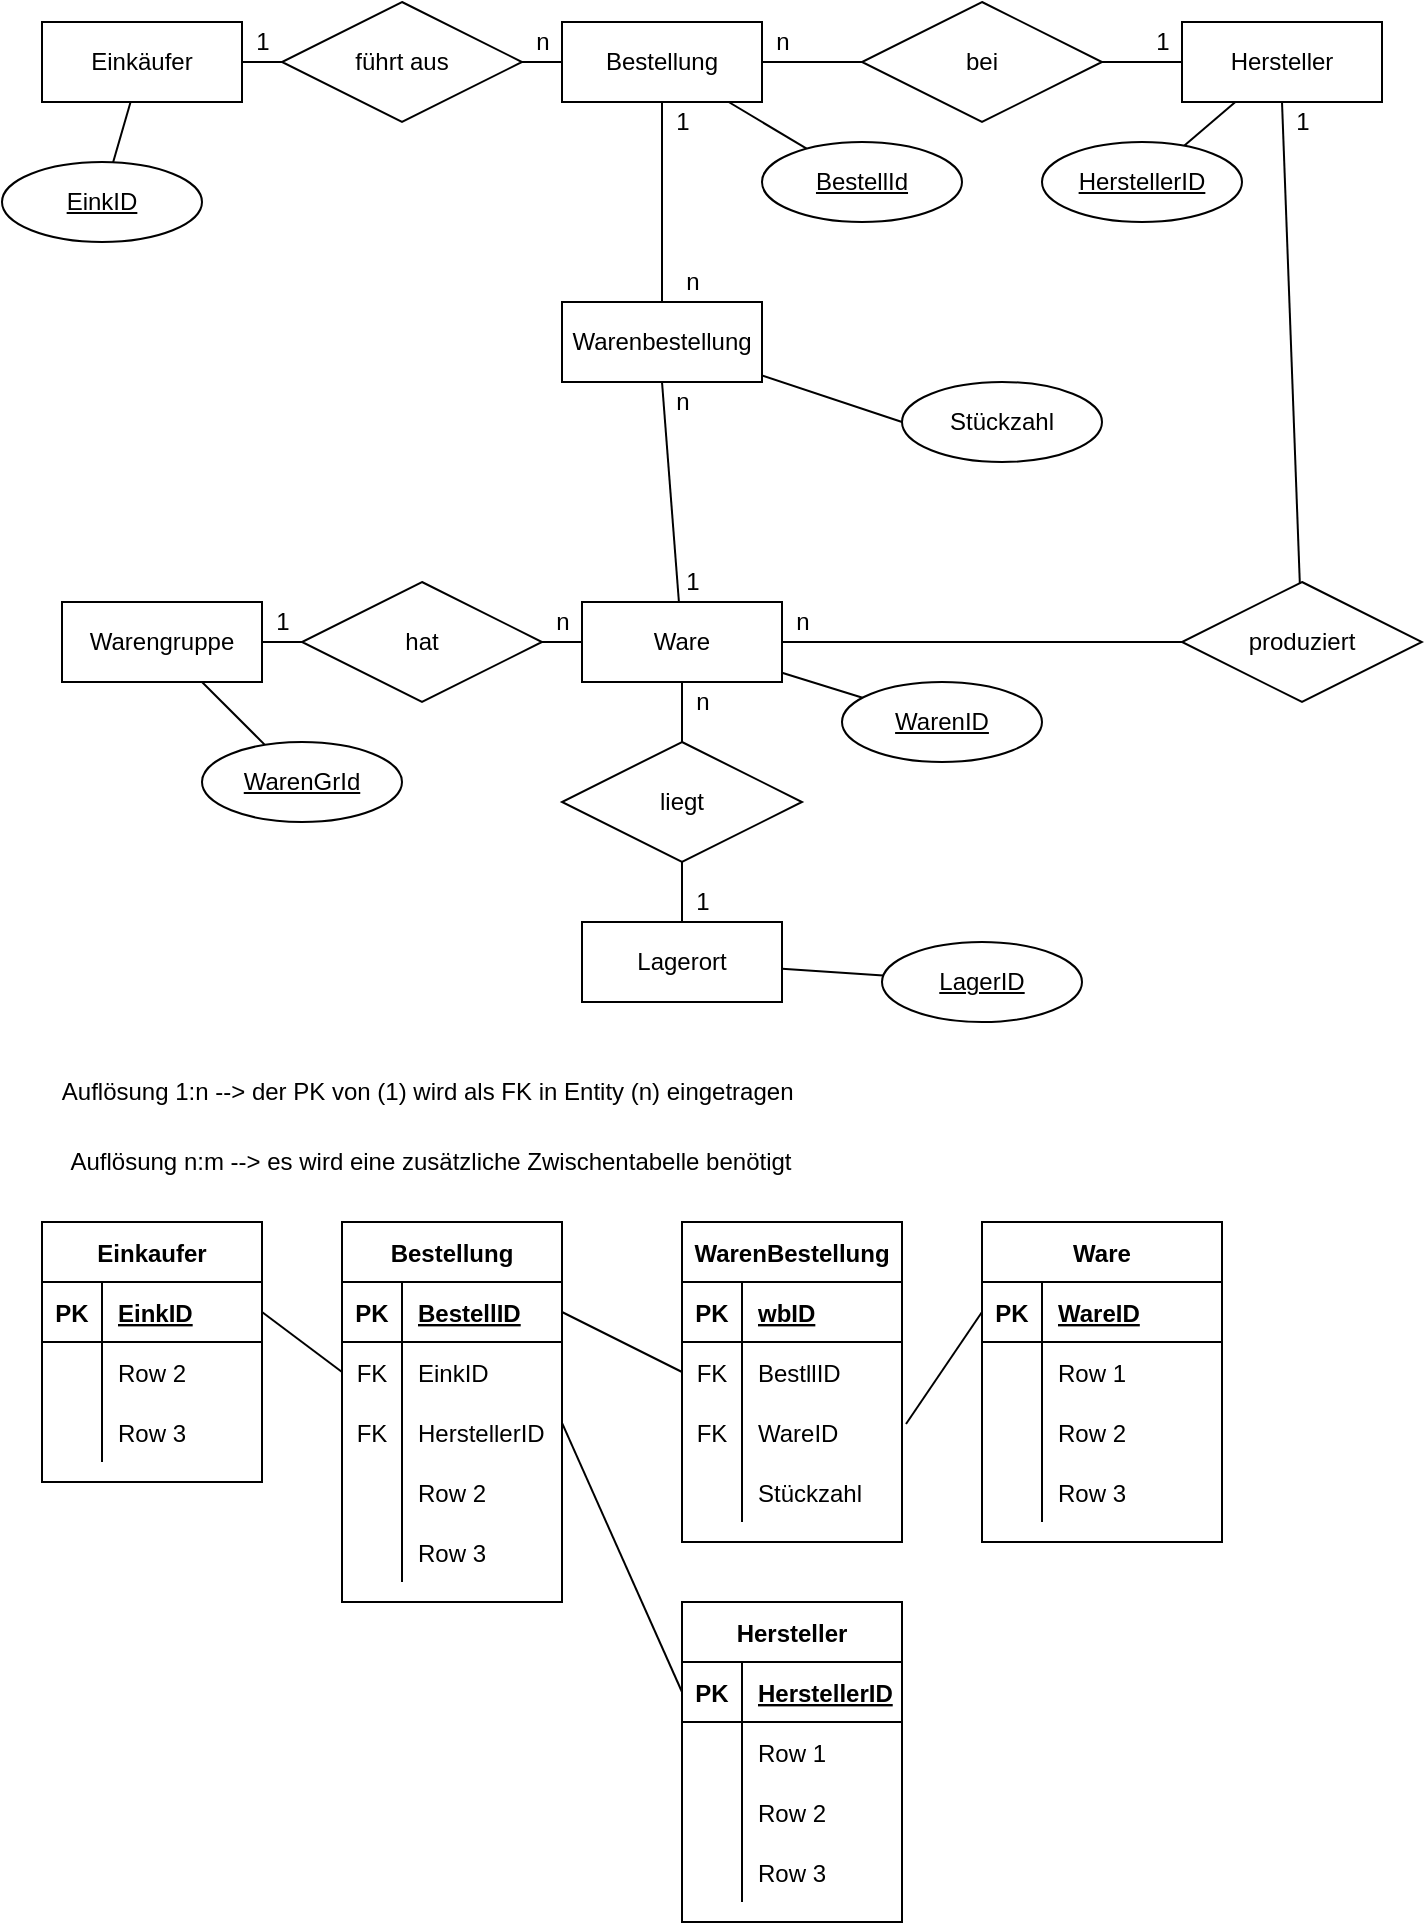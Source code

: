 <mxfile version="14.6.6" type="device"><diagram id="IoLu4jGInj65WEqG2bu1" name="Page-1"><mxGraphModel dx="1081" dy="779" grid="1" gridSize="10" guides="1" tooltips="1" connect="1" arrows="1" fold="1" page="1" pageScale="1" pageWidth="827" pageHeight="1169" math="0" shadow="0"><root><mxCell id="0"/><mxCell id="1" parent="0"/><mxCell id="S1HWUjignlFUCZz4TDGm-43" value="Einkäufer" style="whiteSpace=wrap;html=1;align=center;" parent="1" vertex="1"><mxGeometry x="30" y="40" width="100" height="40" as="geometry"/></mxCell><mxCell id="S1HWUjignlFUCZz4TDGm-64" value="" style="edgeStyle=none;rounded=0;orthogonalLoop=1;jettySize=auto;html=1;endArrow=none;endFill=0;" parent="1" source="S1HWUjignlFUCZz4TDGm-45" target="S1HWUjignlFUCZz4TDGm-62" edge="1"><mxGeometry relative="1" as="geometry"/></mxCell><mxCell id="S1HWUjignlFUCZz4TDGm-45" value="Bestellung" style="whiteSpace=wrap;html=1;align=center;" parent="1" vertex="1"><mxGeometry x="290" y="40" width="100" height="40" as="geometry"/></mxCell><mxCell id="xPG4QVGxuabWmvFTG3OQ-6" style="edgeStyle=none;rounded=0;orthogonalLoop=1;jettySize=auto;html=1;entryX=0.5;entryY=1;entryDx=0;entryDy=0;endArrow=none;endFill=0;" edge="1" parent="1" source="S1HWUjignlFUCZz4TDGm-46" target="xPG4QVGxuabWmvFTG3OQ-2"><mxGeometry relative="1" as="geometry"/></mxCell><mxCell id="S1HWUjignlFUCZz4TDGm-46" value="Ware" style="whiteSpace=wrap;html=1;align=center;" parent="1" vertex="1"><mxGeometry x="300" y="330" width="100" height="40" as="geometry"/></mxCell><mxCell id="S1HWUjignlFUCZz4TDGm-47" value="Hersteller" style="whiteSpace=wrap;html=1;align=center;" parent="1" vertex="1"><mxGeometry x="600" y="40" width="100" height="40" as="geometry"/></mxCell><mxCell id="S1HWUjignlFUCZz4TDGm-48" value="Warengruppe" style="whiteSpace=wrap;html=1;align=center;" parent="1" vertex="1"><mxGeometry x="40" y="330" width="100" height="40" as="geometry"/></mxCell><mxCell id="S1HWUjignlFUCZz4TDGm-49" value="Lagerort" style="whiteSpace=wrap;html=1;align=center;" parent="1" vertex="1"><mxGeometry x="300" y="490" width="100" height="40" as="geometry"/></mxCell><mxCell id="S1HWUjignlFUCZz4TDGm-51" value="" style="edgeStyle=none;rounded=0;orthogonalLoop=1;jettySize=auto;html=1;endArrow=none;endFill=0;" parent="1" source="S1HWUjignlFUCZz4TDGm-50" target="S1HWUjignlFUCZz4TDGm-43" edge="1"><mxGeometry relative="1" as="geometry"/></mxCell><mxCell id="S1HWUjignlFUCZz4TDGm-52" value="" style="edgeStyle=none;rounded=0;orthogonalLoop=1;jettySize=auto;html=1;endArrow=none;endFill=0;" parent="1" source="S1HWUjignlFUCZz4TDGm-50" target="S1HWUjignlFUCZz4TDGm-45" edge="1"><mxGeometry relative="1" as="geometry"/></mxCell><mxCell id="S1HWUjignlFUCZz4TDGm-50" value="führt aus" style="shape=rhombus;perimeter=rhombusPerimeter;whiteSpace=wrap;html=1;align=center;" parent="1" vertex="1"><mxGeometry x="150" y="30" width="120" height="60" as="geometry"/></mxCell><mxCell id="S1HWUjignlFUCZz4TDGm-53" value="n" style="text;html=1;align=center;verticalAlign=middle;resizable=0;points=[];autosize=1;strokeColor=none;" parent="1" vertex="1"><mxGeometry x="270" y="40" width="20" height="20" as="geometry"/></mxCell><mxCell id="S1HWUjignlFUCZz4TDGm-54" value="1" style="text;html=1;align=center;verticalAlign=middle;resizable=0;points=[];autosize=1;strokeColor=none;" parent="1" vertex="1"><mxGeometry x="130" y="40" width="20" height="20" as="geometry"/></mxCell><mxCell id="S1HWUjignlFUCZz4TDGm-65" value="" style="edgeStyle=none;rounded=0;orthogonalLoop=1;jettySize=auto;html=1;endArrow=none;endFill=0;" parent="1" source="S1HWUjignlFUCZz4TDGm-62" target="S1HWUjignlFUCZz4TDGm-47" edge="1"><mxGeometry relative="1" as="geometry"/></mxCell><mxCell id="S1HWUjignlFUCZz4TDGm-62" value="bei" style="shape=rhombus;perimeter=rhombusPerimeter;whiteSpace=wrap;html=1;align=center;" parent="1" vertex="1"><mxGeometry x="440" y="30" width="120" height="60" as="geometry"/></mxCell><mxCell id="S1HWUjignlFUCZz4TDGm-66" value="1" style="text;html=1;align=center;verticalAlign=middle;resizable=0;points=[];autosize=1;strokeColor=none;" parent="1" vertex="1"><mxGeometry x="580" y="40" width="20" height="20" as="geometry"/></mxCell><mxCell id="S1HWUjignlFUCZz4TDGm-67" value="n" style="text;html=1;align=center;verticalAlign=middle;resizable=0;points=[];autosize=1;strokeColor=none;" parent="1" vertex="1"><mxGeometry x="390" y="40" width="20" height="20" as="geometry"/></mxCell><mxCell id="S1HWUjignlFUCZz4TDGm-69" style="edgeStyle=none;rounded=0;orthogonalLoop=1;jettySize=auto;html=1;entryX=0.5;entryY=1;entryDx=0;entryDy=0;endArrow=none;endFill=0;" parent="1" source="S1HWUjignlFUCZz4TDGm-68" target="S1HWUjignlFUCZz4TDGm-47" edge="1"><mxGeometry relative="1" as="geometry"/></mxCell><mxCell id="S1HWUjignlFUCZz4TDGm-70" style="edgeStyle=none;rounded=0;orthogonalLoop=1;jettySize=auto;html=1;endArrow=none;endFill=0;" parent="1" source="S1HWUjignlFUCZz4TDGm-68" target="S1HWUjignlFUCZz4TDGm-46" edge="1"><mxGeometry relative="1" as="geometry"/></mxCell><mxCell id="S1HWUjignlFUCZz4TDGm-68" value="produziert" style="shape=rhombus;perimeter=rhombusPerimeter;whiteSpace=wrap;html=1;align=center;" parent="1" vertex="1"><mxGeometry x="600" y="320" width="120" height="60" as="geometry"/></mxCell><mxCell id="S1HWUjignlFUCZz4TDGm-71" value="1" style="text;html=1;align=center;verticalAlign=middle;resizable=0;points=[];autosize=1;strokeColor=none;" parent="1" vertex="1"><mxGeometry x="650" y="80" width="20" height="20" as="geometry"/></mxCell><mxCell id="S1HWUjignlFUCZz4TDGm-72" value="n" style="text;html=1;align=center;verticalAlign=middle;resizable=0;points=[];autosize=1;strokeColor=none;" parent="1" vertex="1"><mxGeometry x="400" y="330" width="20" height="20" as="geometry"/></mxCell><mxCell id="S1HWUjignlFUCZz4TDGm-74" value="" style="edgeStyle=none;rounded=0;orthogonalLoop=1;jettySize=auto;html=1;endArrow=none;endFill=0;" parent="1" source="S1HWUjignlFUCZz4TDGm-73" target="S1HWUjignlFUCZz4TDGm-48" edge="1"><mxGeometry relative="1" as="geometry"/></mxCell><mxCell id="S1HWUjignlFUCZz4TDGm-76" style="edgeStyle=none;rounded=0;orthogonalLoop=1;jettySize=auto;html=1;entryX=0;entryY=0.5;entryDx=0;entryDy=0;endArrow=none;endFill=0;" parent="1" source="S1HWUjignlFUCZz4TDGm-73" target="S1HWUjignlFUCZz4TDGm-46" edge="1"><mxGeometry relative="1" as="geometry"/></mxCell><mxCell id="S1HWUjignlFUCZz4TDGm-73" value="hat" style="shape=rhombus;perimeter=rhombusPerimeter;whiteSpace=wrap;html=1;align=center;" parent="1" vertex="1"><mxGeometry x="160" y="320" width="120" height="60" as="geometry"/></mxCell><mxCell id="S1HWUjignlFUCZz4TDGm-77" value="1" style="text;html=1;align=center;verticalAlign=middle;resizable=0;points=[];autosize=1;strokeColor=none;" parent="1" vertex="1"><mxGeometry x="140" y="330" width="20" height="20" as="geometry"/></mxCell><mxCell id="S1HWUjignlFUCZz4TDGm-78" value="n" style="text;html=1;align=center;verticalAlign=middle;resizable=0;points=[];autosize=1;strokeColor=none;" parent="1" vertex="1"><mxGeometry x="280" y="330" width="20" height="20" as="geometry"/></mxCell><mxCell id="S1HWUjignlFUCZz4TDGm-80" value="" style="edgeStyle=none;rounded=0;orthogonalLoop=1;jettySize=auto;html=1;endArrow=none;endFill=0;entryX=0.5;entryY=1;entryDx=0;entryDy=0;" parent="1" source="S1HWUjignlFUCZz4TDGm-79" target="S1HWUjignlFUCZz4TDGm-46" edge="1"><mxGeometry relative="1" as="geometry"/></mxCell><mxCell id="S1HWUjignlFUCZz4TDGm-81" value="" style="edgeStyle=none;rounded=0;orthogonalLoop=1;jettySize=auto;html=1;endArrow=none;endFill=0;" parent="1" source="S1HWUjignlFUCZz4TDGm-79" target="S1HWUjignlFUCZz4TDGm-49" edge="1"><mxGeometry relative="1" as="geometry"/></mxCell><mxCell id="S1HWUjignlFUCZz4TDGm-79" value="liegt" style="shape=rhombus;perimeter=rhombusPerimeter;whiteSpace=wrap;html=1;align=center;" parent="1" vertex="1"><mxGeometry x="290" y="400" width="120" height="60" as="geometry"/></mxCell><mxCell id="S1HWUjignlFUCZz4TDGm-82" value="n" style="text;html=1;align=center;verticalAlign=middle;resizable=0;points=[];autosize=1;strokeColor=none;" parent="1" vertex="1"><mxGeometry x="350" y="370" width="20" height="20" as="geometry"/></mxCell><mxCell id="S1HWUjignlFUCZz4TDGm-83" value="1" style="text;html=1;align=center;verticalAlign=middle;resizable=0;points=[];autosize=1;strokeColor=none;" parent="1" vertex="1"><mxGeometry x="350" y="470" width="20" height="20" as="geometry"/></mxCell><mxCell id="S1HWUjignlFUCZz4TDGm-85" value="" style="edgeStyle=none;rounded=0;orthogonalLoop=1;jettySize=auto;html=1;endArrow=none;endFill=0;" parent="1" source="S1HWUjignlFUCZz4TDGm-84" target="S1HWUjignlFUCZz4TDGm-43" edge="1"><mxGeometry relative="1" as="geometry"/></mxCell><mxCell id="S1HWUjignlFUCZz4TDGm-84" value="EinkID" style="ellipse;whiteSpace=wrap;html=1;align=center;fontStyle=4;" parent="1" vertex="1"><mxGeometry x="10" y="110" width="100" height="40" as="geometry"/></mxCell><mxCell id="S1HWUjignlFUCZz4TDGm-87" value="" style="edgeStyle=none;rounded=0;orthogonalLoop=1;jettySize=auto;html=1;endArrow=none;endFill=0;" parent="1" source="S1HWUjignlFUCZz4TDGm-86" target="S1HWUjignlFUCZz4TDGm-45" edge="1"><mxGeometry relative="1" as="geometry"/></mxCell><mxCell id="S1HWUjignlFUCZz4TDGm-86" value="BestellId" style="ellipse;whiteSpace=wrap;html=1;align=center;fontStyle=4;" parent="1" vertex="1"><mxGeometry x="390" y="100" width="100" height="40" as="geometry"/></mxCell><mxCell id="S1HWUjignlFUCZz4TDGm-93" style="edgeStyle=none;rounded=0;orthogonalLoop=1;jettySize=auto;html=1;endArrow=none;endFill=0;" parent="1" source="S1HWUjignlFUCZz4TDGm-88" target="S1HWUjignlFUCZz4TDGm-46" edge="1"><mxGeometry relative="1" as="geometry"/></mxCell><mxCell id="S1HWUjignlFUCZz4TDGm-88" value="WarenID" style="ellipse;whiteSpace=wrap;html=1;align=center;fontStyle=4;" parent="1" vertex="1"><mxGeometry x="430" y="370" width="100" height="40" as="geometry"/></mxCell><mxCell id="S1HWUjignlFUCZz4TDGm-92" style="edgeStyle=none;rounded=0;orthogonalLoop=1;jettySize=auto;html=1;endArrow=none;endFill=0;" parent="1" source="S1HWUjignlFUCZz4TDGm-89" target="S1HWUjignlFUCZz4TDGm-47" edge="1"><mxGeometry relative="1" as="geometry"/></mxCell><mxCell id="S1HWUjignlFUCZz4TDGm-89" value="HerstellerID" style="ellipse;whiteSpace=wrap;html=1;align=center;fontStyle=4;" parent="1" vertex="1"><mxGeometry x="530" y="100" width="100" height="40" as="geometry"/></mxCell><mxCell id="S1HWUjignlFUCZz4TDGm-94" style="edgeStyle=none;rounded=0;orthogonalLoop=1;jettySize=auto;html=1;endArrow=none;endFill=0;" parent="1" source="S1HWUjignlFUCZz4TDGm-90" target="S1HWUjignlFUCZz4TDGm-48" edge="1"><mxGeometry relative="1" as="geometry"/></mxCell><mxCell id="S1HWUjignlFUCZz4TDGm-90" value="WarenGrId" style="ellipse;whiteSpace=wrap;html=1;align=center;fontStyle=4;" parent="1" vertex="1"><mxGeometry x="110" y="400" width="100" height="40" as="geometry"/></mxCell><mxCell id="S1HWUjignlFUCZz4TDGm-95" style="edgeStyle=none;rounded=0;orthogonalLoop=1;jettySize=auto;html=1;endArrow=none;endFill=0;" parent="1" source="S1HWUjignlFUCZz4TDGm-91" target="S1HWUjignlFUCZz4TDGm-49" edge="1"><mxGeometry relative="1" as="geometry"/></mxCell><mxCell id="S1HWUjignlFUCZz4TDGm-91" value="LagerID" style="ellipse;whiteSpace=wrap;html=1;align=center;fontStyle=4;" parent="1" vertex="1"><mxGeometry x="450" y="500" width="100" height="40" as="geometry"/></mxCell><mxCell id="S1HWUjignlFUCZz4TDGm-100" value="Auflösung 1:n --&amp;gt; der PK von (1) wird als FK in Entity (n) eingetragen&amp;nbsp;" style="text;html=1;align=center;verticalAlign=middle;resizable=0;points=[];autosize=1;strokeColor=none;" parent="1" vertex="1"><mxGeometry x="34" y="565" width="380" height="20" as="geometry"/></mxCell><mxCell id="S1HWUjignlFUCZz4TDGm-101" value="Auflösung n:m --&amp;gt; es wird eine zusätzliche Zwischentabelle benötigt" style="text;html=1;align=center;verticalAlign=middle;resizable=0;points=[];autosize=1;strokeColor=none;" parent="1" vertex="1"><mxGeometry x="34" y="600" width="380" height="20" as="geometry"/></mxCell><mxCell id="S1HWUjignlFUCZz4TDGm-104" value="Einkaufer" style="shape=table;startSize=30;container=1;collapsible=1;childLayout=tableLayout;fixedRows=1;rowLines=0;fontStyle=1;align=center;resizeLast=1;" parent="1" vertex="1"><mxGeometry x="30" y="640" width="110" height="130" as="geometry"/></mxCell><mxCell id="S1HWUjignlFUCZz4TDGm-105" value="" style="shape=partialRectangle;collapsible=0;dropTarget=0;pointerEvents=0;fillColor=none;top=0;left=0;bottom=1;right=0;points=[[0,0.5],[1,0.5]];portConstraint=eastwest;" parent="S1HWUjignlFUCZz4TDGm-104" vertex="1"><mxGeometry y="30" width="110" height="30" as="geometry"/></mxCell><mxCell id="S1HWUjignlFUCZz4TDGm-106" value="PK" style="shape=partialRectangle;connectable=0;fillColor=none;top=0;left=0;bottom=0;right=0;fontStyle=1;overflow=hidden;" parent="S1HWUjignlFUCZz4TDGm-105" vertex="1"><mxGeometry width="30" height="30" as="geometry"/></mxCell><mxCell id="S1HWUjignlFUCZz4TDGm-107" value="EinkID" style="shape=partialRectangle;connectable=0;fillColor=none;top=0;left=0;bottom=0;right=0;align=left;spacingLeft=6;fontStyle=5;overflow=hidden;" parent="S1HWUjignlFUCZz4TDGm-105" vertex="1"><mxGeometry x="30" width="80" height="30" as="geometry"/></mxCell><mxCell id="S1HWUjignlFUCZz4TDGm-111" value="" style="shape=partialRectangle;collapsible=0;dropTarget=0;pointerEvents=0;fillColor=none;top=0;left=0;bottom=0;right=0;points=[[0,0.5],[1,0.5]];portConstraint=eastwest;" parent="S1HWUjignlFUCZz4TDGm-104" vertex="1"><mxGeometry y="60" width="110" height="30" as="geometry"/></mxCell><mxCell id="S1HWUjignlFUCZz4TDGm-112" value="" style="shape=partialRectangle;connectable=0;fillColor=none;top=0;left=0;bottom=0;right=0;editable=1;overflow=hidden;" parent="S1HWUjignlFUCZz4TDGm-111" vertex="1"><mxGeometry width="30" height="30" as="geometry"/></mxCell><mxCell id="S1HWUjignlFUCZz4TDGm-113" value="Row 2" style="shape=partialRectangle;connectable=0;fillColor=none;top=0;left=0;bottom=0;right=0;align=left;spacingLeft=6;overflow=hidden;" parent="S1HWUjignlFUCZz4TDGm-111" vertex="1"><mxGeometry x="30" width="80" height="30" as="geometry"/></mxCell><mxCell id="S1HWUjignlFUCZz4TDGm-114" value="" style="shape=partialRectangle;collapsible=0;dropTarget=0;pointerEvents=0;fillColor=none;top=0;left=0;bottom=0;right=0;points=[[0,0.5],[1,0.5]];portConstraint=eastwest;" parent="S1HWUjignlFUCZz4TDGm-104" vertex="1"><mxGeometry y="90" width="110" height="30" as="geometry"/></mxCell><mxCell id="S1HWUjignlFUCZz4TDGm-115" value="" style="shape=partialRectangle;connectable=0;fillColor=none;top=0;left=0;bottom=0;right=0;editable=1;overflow=hidden;" parent="S1HWUjignlFUCZz4TDGm-114" vertex="1"><mxGeometry width="30" height="30" as="geometry"/></mxCell><mxCell id="S1HWUjignlFUCZz4TDGm-116" value="Row 3" style="shape=partialRectangle;connectable=0;fillColor=none;top=0;left=0;bottom=0;right=0;align=left;spacingLeft=6;overflow=hidden;" parent="S1HWUjignlFUCZz4TDGm-114" vertex="1"><mxGeometry x="30" width="80" height="30" as="geometry"/></mxCell><mxCell id="S1HWUjignlFUCZz4TDGm-150" style="edgeStyle=none;rounded=0;orthogonalLoop=1;jettySize=auto;html=1;entryX=0;entryY=0.5;entryDx=0;entryDy=0;endArrow=none;endFill=0;exitX=0.999;exitY=0.341;exitDx=0;exitDy=0;exitPerimeter=0;" parent="1" source="S1HWUjignlFUCZz4TDGm-108" target="S1HWUjignlFUCZz4TDGm-135" edge="1"><mxGeometry relative="1" as="geometry"/></mxCell><mxCell id="S1HWUjignlFUCZz4TDGm-117" value="Bestellung" style="shape=table;startSize=30;container=1;collapsible=1;childLayout=tableLayout;fixedRows=1;rowLines=0;fontStyle=1;align=center;resizeLast=1;" parent="1" vertex="1"><mxGeometry x="180" y="640" width="110" height="190" as="geometry"/></mxCell><mxCell id="S1HWUjignlFUCZz4TDGm-118" value="" style="shape=partialRectangle;collapsible=0;dropTarget=0;pointerEvents=0;fillColor=none;top=0;left=0;bottom=1;right=0;points=[[0,0.5],[1,0.5]];portConstraint=eastwest;" parent="S1HWUjignlFUCZz4TDGm-117" vertex="1"><mxGeometry y="30" width="110" height="30" as="geometry"/></mxCell><mxCell id="S1HWUjignlFUCZz4TDGm-119" value="PK" style="shape=partialRectangle;connectable=0;fillColor=none;top=0;left=0;bottom=0;right=0;fontStyle=1;overflow=hidden;" parent="S1HWUjignlFUCZz4TDGm-118" vertex="1"><mxGeometry width="30" height="30" as="geometry"/></mxCell><mxCell id="S1HWUjignlFUCZz4TDGm-120" value="BestellID" style="shape=partialRectangle;connectable=0;fillColor=none;top=0;left=0;bottom=0;right=0;align=left;spacingLeft=6;fontStyle=5;overflow=hidden;" parent="S1HWUjignlFUCZz4TDGm-118" vertex="1"><mxGeometry x="30" width="80" height="30" as="geometry"/></mxCell><mxCell id="S1HWUjignlFUCZz4TDGm-121" value="" style="shape=partialRectangle;collapsible=0;dropTarget=0;pointerEvents=0;fillColor=none;top=0;left=0;bottom=0;right=0;points=[[0,0.5],[1,0.5]];portConstraint=eastwest;" parent="S1HWUjignlFUCZz4TDGm-117" vertex="1"><mxGeometry y="60" width="110" height="30" as="geometry"/></mxCell><mxCell id="S1HWUjignlFUCZz4TDGm-122" value="FK" style="shape=partialRectangle;connectable=0;fillColor=none;top=0;left=0;bottom=0;right=0;editable=1;overflow=hidden;" parent="S1HWUjignlFUCZz4TDGm-121" vertex="1"><mxGeometry width="30" height="30" as="geometry"/></mxCell><mxCell id="S1HWUjignlFUCZz4TDGm-123" value="EinkID" style="shape=partialRectangle;connectable=0;fillColor=none;top=0;left=0;bottom=0;right=0;align=left;spacingLeft=6;overflow=hidden;" parent="S1HWUjignlFUCZz4TDGm-121" vertex="1"><mxGeometry x="30" width="80" height="30" as="geometry"/></mxCell><mxCell id="S1HWUjignlFUCZz4TDGm-108" value="" style="shape=partialRectangle;collapsible=0;dropTarget=0;pointerEvents=0;fillColor=none;top=0;left=0;bottom=0;right=0;points=[[0,0.5],[1,0.5]];portConstraint=eastwest;" parent="S1HWUjignlFUCZz4TDGm-117" vertex="1"><mxGeometry y="90" width="110" height="30" as="geometry"/></mxCell><mxCell id="S1HWUjignlFUCZz4TDGm-109" value="FK" style="shape=partialRectangle;connectable=0;fillColor=none;top=0;left=0;bottom=0;right=0;editable=1;overflow=hidden;" parent="S1HWUjignlFUCZz4TDGm-108" vertex="1"><mxGeometry width="30" height="30" as="geometry"/></mxCell><mxCell id="S1HWUjignlFUCZz4TDGm-110" value="HerstellerID" style="shape=partialRectangle;connectable=0;fillColor=none;top=0;left=0;bottom=0;right=0;align=left;spacingLeft=6;overflow=hidden;" parent="S1HWUjignlFUCZz4TDGm-108" vertex="1"><mxGeometry x="30" width="80" height="30" as="geometry"/></mxCell><mxCell id="S1HWUjignlFUCZz4TDGm-124" value="" style="shape=partialRectangle;collapsible=0;dropTarget=0;pointerEvents=0;fillColor=none;top=0;left=0;bottom=0;right=0;points=[[0,0.5],[1,0.5]];portConstraint=eastwest;" parent="S1HWUjignlFUCZz4TDGm-117" vertex="1"><mxGeometry y="120" width="110" height="30" as="geometry"/></mxCell><mxCell id="S1HWUjignlFUCZz4TDGm-125" value="" style="shape=partialRectangle;connectable=0;fillColor=none;top=0;left=0;bottom=0;right=0;editable=1;overflow=hidden;" parent="S1HWUjignlFUCZz4TDGm-124" vertex="1"><mxGeometry width="30" height="30" as="geometry"/></mxCell><mxCell id="S1HWUjignlFUCZz4TDGm-126" value="Row 2" style="shape=partialRectangle;connectable=0;fillColor=none;top=0;left=0;bottom=0;right=0;align=left;spacingLeft=6;overflow=hidden;" parent="S1HWUjignlFUCZz4TDGm-124" vertex="1"><mxGeometry x="30" width="80" height="30" as="geometry"/></mxCell><mxCell id="S1HWUjignlFUCZz4TDGm-127" value="" style="shape=partialRectangle;collapsible=0;dropTarget=0;pointerEvents=0;fillColor=none;top=0;left=0;bottom=0;right=0;points=[[0,0.5],[1,0.5]];portConstraint=eastwest;" parent="S1HWUjignlFUCZz4TDGm-117" vertex="1"><mxGeometry y="150" width="110" height="30" as="geometry"/></mxCell><mxCell id="S1HWUjignlFUCZz4TDGm-128" value="" style="shape=partialRectangle;connectable=0;fillColor=none;top=0;left=0;bottom=0;right=0;editable=1;overflow=hidden;" parent="S1HWUjignlFUCZz4TDGm-127" vertex="1"><mxGeometry width="30" height="30" as="geometry"/></mxCell><mxCell id="S1HWUjignlFUCZz4TDGm-129" value="Row 3" style="shape=partialRectangle;connectable=0;fillColor=none;top=0;left=0;bottom=0;right=0;align=left;spacingLeft=6;overflow=hidden;" parent="S1HWUjignlFUCZz4TDGm-127" vertex="1"><mxGeometry x="30" width="80" height="30" as="geometry"/></mxCell><mxCell id="S1HWUjignlFUCZz4TDGm-130" style="edgeStyle=none;rounded=0;orthogonalLoop=1;jettySize=auto;html=1;entryX=0;entryY=0.5;entryDx=0;entryDy=0;endArrow=none;endFill=0;exitX=1;exitY=0.5;exitDx=0;exitDy=0;" parent="1" source="S1HWUjignlFUCZz4TDGm-105" target="S1HWUjignlFUCZz4TDGm-121" edge="1"><mxGeometry relative="1" as="geometry"/></mxCell><mxCell id="S1HWUjignlFUCZz4TDGm-134" value="Hersteller" style="shape=table;startSize=30;container=1;collapsible=1;childLayout=tableLayout;fixedRows=1;rowLines=0;fontStyle=1;align=center;resizeLast=1;" parent="1" vertex="1"><mxGeometry x="350" y="830" width="110" height="160" as="geometry"/></mxCell><mxCell id="S1HWUjignlFUCZz4TDGm-135" value="" style="shape=partialRectangle;collapsible=0;dropTarget=0;pointerEvents=0;fillColor=none;top=0;left=0;bottom=1;right=0;points=[[0,0.5],[1,0.5]];portConstraint=eastwest;" parent="S1HWUjignlFUCZz4TDGm-134" vertex="1"><mxGeometry y="30" width="110" height="30" as="geometry"/></mxCell><mxCell id="S1HWUjignlFUCZz4TDGm-136" value="PK" style="shape=partialRectangle;connectable=0;fillColor=none;top=0;left=0;bottom=0;right=0;fontStyle=1;overflow=hidden;" parent="S1HWUjignlFUCZz4TDGm-135" vertex="1"><mxGeometry width="30" height="30" as="geometry"/></mxCell><mxCell id="S1HWUjignlFUCZz4TDGm-137" value="HerstellerID" style="shape=partialRectangle;connectable=0;fillColor=none;top=0;left=0;bottom=0;right=0;align=left;spacingLeft=6;fontStyle=5;overflow=hidden;" parent="S1HWUjignlFUCZz4TDGm-135" vertex="1"><mxGeometry x="30" width="80" height="30" as="geometry"/></mxCell><mxCell id="S1HWUjignlFUCZz4TDGm-141" value="" style="shape=partialRectangle;collapsible=0;dropTarget=0;pointerEvents=0;fillColor=none;top=0;left=0;bottom=0;right=0;points=[[0,0.5],[1,0.5]];portConstraint=eastwest;" parent="S1HWUjignlFUCZz4TDGm-134" vertex="1"><mxGeometry y="60" width="110" height="30" as="geometry"/></mxCell><mxCell id="S1HWUjignlFUCZz4TDGm-142" value="" style="shape=partialRectangle;connectable=0;fillColor=none;top=0;left=0;bottom=0;right=0;editable=1;overflow=hidden;" parent="S1HWUjignlFUCZz4TDGm-141" vertex="1"><mxGeometry width="30" height="30" as="geometry"/></mxCell><mxCell id="S1HWUjignlFUCZz4TDGm-143" value="Row 1" style="shape=partialRectangle;connectable=0;fillColor=none;top=0;left=0;bottom=0;right=0;align=left;spacingLeft=6;overflow=hidden;" parent="S1HWUjignlFUCZz4TDGm-141" vertex="1"><mxGeometry x="30" width="80" height="30" as="geometry"/></mxCell><mxCell id="S1HWUjignlFUCZz4TDGm-144" value="" style="shape=partialRectangle;collapsible=0;dropTarget=0;pointerEvents=0;fillColor=none;top=0;left=0;bottom=0;right=0;points=[[0,0.5],[1,0.5]];portConstraint=eastwest;" parent="S1HWUjignlFUCZz4TDGm-134" vertex="1"><mxGeometry y="90" width="110" height="30" as="geometry"/></mxCell><mxCell id="S1HWUjignlFUCZz4TDGm-145" value="" style="shape=partialRectangle;connectable=0;fillColor=none;top=0;left=0;bottom=0;right=0;editable=1;overflow=hidden;" parent="S1HWUjignlFUCZz4TDGm-144" vertex="1"><mxGeometry width="30" height="30" as="geometry"/></mxCell><mxCell id="S1HWUjignlFUCZz4TDGm-146" value="Row 2" style="shape=partialRectangle;connectable=0;fillColor=none;top=0;left=0;bottom=0;right=0;align=left;spacingLeft=6;overflow=hidden;" parent="S1HWUjignlFUCZz4TDGm-144" vertex="1"><mxGeometry x="30" width="80" height="30" as="geometry"/></mxCell><mxCell id="S1HWUjignlFUCZz4TDGm-147" value="" style="shape=partialRectangle;collapsible=0;dropTarget=0;pointerEvents=0;fillColor=none;top=0;left=0;bottom=0;right=0;points=[[0,0.5],[1,0.5]];portConstraint=eastwest;" parent="S1HWUjignlFUCZz4TDGm-134" vertex="1"><mxGeometry y="120" width="110" height="30" as="geometry"/></mxCell><mxCell id="S1HWUjignlFUCZz4TDGm-148" value="" style="shape=partialRectangle;connectable=0;fillColor=none;top=0;left=0;bottom=0;right=0;editable=1;overflow=hidden;" parent="S1HWUjignlFUCZz4TDGm-147" vertex="1"><mxGeometry width="30" height="30" as="geometry"/></mxCell><mxCell id="S1HWUjignlFUCZz4TDGm-149" value="Row 3" style="shape=partialRectangle;connectable=0;fillColor=none;top=0;left=0;bottom=0;right=0;align=left;spacingLeft=6;overflow=hidden;" parent="S1HWUjignlFUCZz4TDGm-147" vertex="1"><mxGeometry x="30" width="80" height="30" as="geometry"/></mxCell><mxCell id="S1HWUjignlFUCZz4TDGm-178" style="edgeStyle=none;rounded=0;orthogonalLoop=1;jettySize=auto;html=1;entryX=0;entryY=0.5;entryDx=0;entryDy=0;endArrow=none;endFill=0;" parent="1" target="S1HWUjignlFUCZz4TDGm-166" edge="1"><mxGeometry relative="1" as="geometry"><mxPoint x="462" y="741" as="sourcePoint"/></mxGeometry></mxCell><mxCell id="S1HWUjignlFUCZz4TDGm-151" value="WarenBestellung" style="shape=table;startSize=30;container=1;collapsible=1;childLayout=tableLayout;fixedRows=1;rowLines=0;fontStyle=1;align=center;resizeLast=1;" parent="1" vertex="1"><mxGeometry x="350" y="640" width="110" height="160" as="geometry"/></mxCell><mxCell id="S1HWUjignlFUCZz4TDGm-152" value="" style="shape=partialRectangle;collapsible=0;dropTarget=0;pointerEvents=0;fillColor=none;top=0;left=0;bottom=1;right=0;points=[[0,0.5],[1,0.5]];portConstraint=eastwest;" parent="S1HWUjignlFUCZz4TDGm-151" vertex="1"><mxGeometry y="30" width="110" height="30" as="geometry"/></mxCell><mxCell id="S1HWUjignlFUCZz4TDGm-153" value="PK" style="shape=partialRectangle;connectable=0;fillColor=none;top=0;left=0;bottom=0;right=0;fontStyle=1;overflow=hidden;" parent="S1HWUjignlFUCZz4TDGm-152" vertex="1"><mxGeometry width="30" height="30" as="geometry"/></mxCell><mxCell id="S1HWUjignlFUCZz4TDGm-154" value="wbID" style="shape=partialRectangle;connectable=0;fillColor=none;top=0;left=0;bottom=0;right=0;align=left;spacingLeft=6;fontStyle=5;overflow=hidden;" parent="S1HWUjignlFUCZz4TDGm-152" vertex="1"><mxGeometry x="30" width="80" height="30" as="geometry"/></mxCell><mxCell id="S1HWUjignlFUCZz4TDGm-155" value="" style="shape=partialRectangle;collapsible=0;dropTarget=0;pointerEvents=0;fillColor=none;top=0;left=0;bottom=0;right=0;points=[[0,0.5],[1,0.5]];portConstraint=eastwest;" parent="S1HWUjignlFUCZz4TDGm-151" vertex="1"><mxGeometry y="60" width="110" height="30" as="geometry"/></mxCell><mxCell id="S1HWUjignlFUCZz4TDGm-156" value="FK" style="shape=partialRectangle;connectable=0;fillColor=none;top=0;left=0;bottom=0;right=0;editable=1;overflow=hidden;" parent="S1HWUjignlFUCZz4TDGm-155" vertex="1"><mxGeometry width="30" height="30" as="geometry"/></mxCell><mxCell id="S1HWUjignlFUCZz4TDGm-157" value="BestllID" style="shape=partialRectangle;connectable=0;fillColor=none;top=0;left=0;bottom=0;right=0;align=left;spacingLeft=6;overflow=hidden;" parent="S1HWUjignlFUCZz4TDGm-155" vertex="1"><mxGeometry x="30" width="80" height="30" as="geometry"/></mxCell><mxCell id="S1HWUjignlFUCZz4TDGm-158" value="" style="shape=partialRectangle;collapsible=0;dropTarget=0;pointerEvents=0;fillColor=none;top=0;left=0;bottom=0;right=0;points=[[0,0.5],[1,0.5]];portConstraint=eastwest;" parent="S1HWUjignlFUCZz4TDGm-151" vertex="1"><mxGeometry y="90" width="110" height="30" as="geometry"/></mxCell><mxCell id="S1HWUjignlFUCZz4TDGm-159" value="FK" style="shape=partialRectangle;connectable=0;fillColor=none;top=0;left=0;bottom=0;right=0;editable=1;overflow=hidden;" parent="S1HWUjignlFUCZz4TDGm-158" vertex="1"><mxGeometry width="30" height="30" as="geometry"/></mxCell><mxCell id="S1HWUjignlFUCZz4TDGm-160" value="WareID" style="shape=partialRectangle;connectable=0;fillColor=none;top=0;left=0;bottom=0;right=0;align=left;spacingLeft=6;overflow=hidden;" parent="S1HWUjignlFUCZz4TDGm-158" vertex="1"><mxGeometry x="30" width="80" height="30" as="geometry"/></mxCell><mxCell id="S1HWUjignlFUCZz4TDGm-161" value="" style="shape=partialRectangle;collapsible=0;dropTarget=0;pointerEvents=0;fillColor=none;top=0;left=0;bottom=0;right=0;points=[[0,0.5],[1,0.5]];portConstraint=eastwest;" parent="S1HWUjignlFUCZz4TDGm-151" vertex="1"><mxGeometry y="120" width="110" height="30" as="geometry"/></mxCell><mxCell id="S1HWUjignlFUCZz4TDGm-162" value="" style="shape=partialRectangle;connectable=0;fillColor=none;top=0;left=0;bottom=0;right=0;editable=1;overflow=hidden;" parent="S1HWUjignlFUCZz4TDGm-161" vertex="1"><mxGeometry width="30" height="30" as="geometry"/></mxCell><mxCell id="S1HWUjignlFUCZz4TDGm-163" value="Stückzahl" style="shape=partialRectangle;connectable=0;fillColor=none;top=0;left=0;bottom=0;right=0;align=left;spacingLeft=6;overflow=hidden;" parent="S1HWUjignlFUCZz4TDGm-161" vertex="1"><mxGeometry x="30" width="80" height="30" as="geometry"/></mxCell><mxCell id="S1HWUjignlFUCZz4TDGm-164" style="edgeStyle=none;rounded=0;orthogonalLoop=1;jettySize=auto;html=1;entryX=0;entryY=0.5;entryDx=0;entryDy=0;endArrow=none;endFill=0;exitX=1;exitY=0.5;exitDx=0;exitDy=0;" parent="1" source="S1HWUjignlFUCZz4TDGm-118" target="S1HWUjignlFUCZz4TDGm-155" edge="1"><mxGeometry relative="1" as="geometry"/></mxCell><mxCell id="S1HWUjignlFUCZz4TDGm-165" value="Ware" style="shape=table;startSize=30;container=1;collapsible=1;childLayout=tableLayout;fixedRows=1;rowLines=0;fontStyle=1;align=center;resizeLast=1;" parent="1" vertex="1"><mxGeometry x="500" y="640" width="120" height="160" as="geometry"/></mxCell><mxCell id="S1HWUjignlFUCZz4TDGm-166" value="" style="shape=partialRectangle;collapsible=0;dropTarget=0;pointerEvents=0;fillColor=none;top=0;left=0;bottom=1;right=0;points=[[0,0.5],[1,0.5]];portConstraint=eastwest;" parent="S1HWUjignlFUCZz4TDGm-165" vertex="1"><mxGeometry y="30" width="120" height="30" as="geometry"/></mxCell><mxCell id="S1HWUjignlFUCZz4TDGm-167" value="PK" style="shape=partialRectangle;connectable=0;fillColor=none;top=0;left=0;bottom=0;right=0;fontStyle=1;overflow=hidden;" parent="S1HWUjignlFUCZz4TDGm-166" vertex="1"><mxGeometry width="30" height="30" as="geometry"/></mxCell><mxCell id="S1HWUjignlFUCZz4TDGm-168" value="WareID" style="shape=partialRectangle;connectable=0;fillColor=none;top=0;left=0;bottom=0;right=0;align=left;spacingLeft=6;fontStyle=5;overflow=hidden;" parent="S1HWUjignlFUCZz4TDGm-166" vertex="1"><mxGeometry x="30" width="90" height="30" as="geometry"/></mxCell><mxCell id="S1HWUjignlFUCZz4TDGm-169" value="" style="shape=partialRectangle;collapsible=0;dropTarget=0;pointerEvents=0;fillColor=none;top=0;left=0;bottom=0;right=0;points=[[0,0.5],[1,0.5]];portConstraint=eastwest;" parent="S1HWUjignlFUCZz4TDGm-165" vertex="1"><mxGeometry y="60" width="120" height="30" as="geometry"/></mxCell><mxCell id="S1HWUjignlFUCZz4TDGm-170" value="" style="shape=partialRectangle;connectable=0;fillColor=none;top=0;left=0;bottom=0;right=0;editable=1;overflow=hidden;" parent="S1HWUjignlFUCZz4TDGm-169" vertex="1"><mxGeometry width="30" height="30" as="geometry"/></mxCell><mxCell id="S1HWUjignlFUCZz4TDGm-171" value="Row 1" style="shape=partialRectangle;connectable=0;fillColor=none;top=0;left=0;bottom=0;right=0;align=left;spacingLeft=6;overflow=hidden;" parent="S1HWUjignlFUCZz4TDGm-169" vertex="1"><mxGeometry x="30" width="90" height="30" as="geometry"/></mxCell><mxCell id="S1HWUjignlFUCZz4TDGm-172" value="" style="shape=partialRectangle;collapsible=0;dropTarget=0;pointerEvents=0;fillColor=none;top=0;left=0;bottom=0;right=0;points=[[0,0.5],[1,0.5]];portConstraint=eastwest;" parent="S1HWUjignlFUCZz4TDGm-165" vertex="1"><mxGeometry y="90" width="120" height="30" as="geometry"/></mxCell><mxCell id="S1HWUjignlFUCZz4TDGm-173" value="" style="shape=partialRectangle;connectable=0;fillColor=none;top=0;left=0;bottom=0;right=0;editable=1;overflow=hidden;" parent="S1HWUjignlFUCZz4TDGm-172" vertex="1"><mxGeometry width="30" height="30" as="geometry"/></mxCell><mxCell id="S1HWUjignlFUCZz4TDGm-174" value="Row 2" style="shape=partialRectangle;connectable=0;fillColor=none;top=0;left=0;bottom=0;right=0;align=left;spacingLeft=6;overflow=hidden;" parent="S1HWUjignlFUCZz4TDGm-172" vertex="1"><mxGeometry x="30" width="90" height="30" as="geometry"/></mxCell><mxCell id="S1HWUjignlFUCZz4TDGm-175" value="" style="shape=partialRectangle;collapsible=0;dropTarget=0;pointerEvents=0;fillColor=none;top=0;left=0;bottom=0;right=0;points=[[0,0.5],[1,0.5]];portConstraint=eastwest;" parent="S1HWUjignlFUCZz4TDGm-165" vertex="1"><mxGeometry y="120" width="120" height="30" as="geometry"/></mxCell><mxCell id="S1HWUjignlFUCZz4TDGm-176" value="" style="shape=partialRectangle;connectable=0;fillColor=none;top=0;left=0;bottom=0;right=0;editable=1;overflow=hidden;" parent="S1HWUjignlFUCZz4TDGm-175" vertex="1"><mxGeometry width="30" height="30" as="geometry"/></mxCell><mxCell id="S1HWUjignlFUCZz4TDGm-177" value="Row 3" style="shape=partialRectangle;connectable=0;fillColor=none;top=0;left=0;bottom=0;right=0;align=left;spacingLeft=6;overflow=hidden;" parent="S1HWUjignlFUCZz4TDGm-175" vertex="1"><mxGeometry x="30" width="90" height="30" as="geometry"/></mxCell><mxCell id="xPG4QVGxuabWmvFTG3OQ-3" style="edgeStyle=none;rounded=0;orthogonalLoop=1;jettySize=auto;html=1;entryX=0.5;entryY=1;entryDx=0;entryDy=0;endArrow=none;endFill=0;" edge="1" parent="1" source="xPG4QVGxuabWmvFTG3OQ-2" target="S1HWUjignlFUCZz4TDGm-45"><mxGeometry relative="1" as="geometry"/></mxCell><mxCell id="xPG4QVGxuabWmvFTG3OQ-10" style="edgeStyle=none;rounded=0;orthogonalLoop=1;jettySize=auto;html=1;entryX=0;entryY=0.5;entryDx=0;entryDy=0;endArrow=none;endFill=0;" edge="1" parent="1" source="xPG4QVGxuabWmvFTG3OQ-2" target="xPG4QVGxuabWmvFTG3OQ-9"><mxGeometry relative="1" as="geometry"/></mxCell><mxCell id="xPG4QVGxuabWmvFTG3OQ-2" value="Warenbestellung" style="whiteSpace=wrap;html=1;align=center;" vertex="1" parent="1"><mxGeometry x="290" y="180" width="100" height="40" as="geometry"/></mxCell><mxCell id="xPG4QVGxuabWmvFTG3OQ-4" value="1" style="text;html=1;align=center;verticalAlign=middle;resizable=0;points=[];autosize=1;strokeColor=none;" vertex="1" parent="1"><mxGeometry x="340" y="80" width="20" height="20" as="geometry"/></mxCell><mxCell id="xPG4QVGxuabWmvFTG3OQ-5" value="n" style="text;html=1;align=center;verticalAlign=middle;resizable=0;points=[];autosize=1;strokeColor=none;" vertex="1" parent="1"><mxGeometry x="345" y="160" width="20" height="20" as="geometry"/></mxCell><mxCell id="xPG4QVGxuabWmvFTG3OQ-7" value="n" style="text;html=1;align=center;verticalAlign=middle;resizable=0;points=[];autosize=1;strokeColor=none;" vertex="1" parent="1"><mxGeometry x="340" y="220" width="20" height="20" as="geometry"/></mxCell><mxCell id="xPG4QVGxuabWmvFTG3OQ-8" value="1" style="text;html=1;align=center;verticalAlign=middle;resizable=0;points=[];autosize=1;strokeColor=none;" vertex="1" parent="1"><mxGeometry x="345" y="310" width="20" height="20" as="geometry"/></mxCell><mxCell id="xPG4QVGxuabWmvFTG3OQ-9" value="Stückzahl" style="ellipse;whiteSpace=wrap;html=1;align=center;" vertex="1" parent="1"><mxGeometry x="460" y="220" width="100" height="40" as="geometry"/></mxCell></root></mxGraphModel></diagram></mxfile>